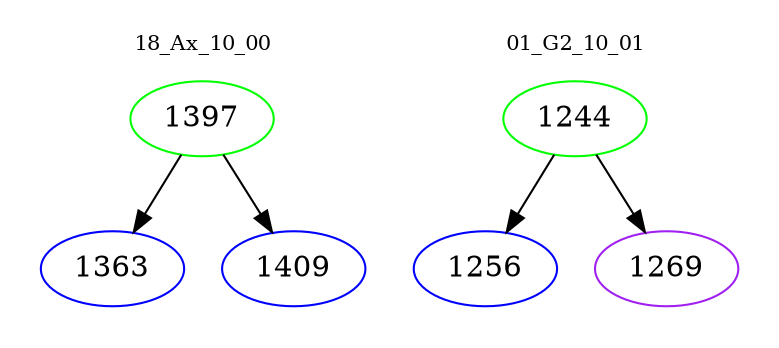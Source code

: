 digraph{
subgraph cluster_0 {
color = white
label = "18_Ax_10_00";
fontsize=10;
T0_1397 [label="1397", color="green"]
T0_1397 -> T0_1363 [color="black"]
T0_1363 [label="1363", color="blue"]
T0_1397 -> T0_1409 [color="black"]
T0_1409 [label="1409", color="blue"]
}
subgraph cluster_1 {
color = white
label = "01_G2_10_01";
fontsize=10;
T1_1244 [label="1244", color="green"]
T1_1244 -> T1_1256 [color="black"]
T1_1256 [label="1256", color="blue"]
T1_1244 -> T1_1269 [color="black"]
T1_1269 [label="1269", color="purple"]
}
}
